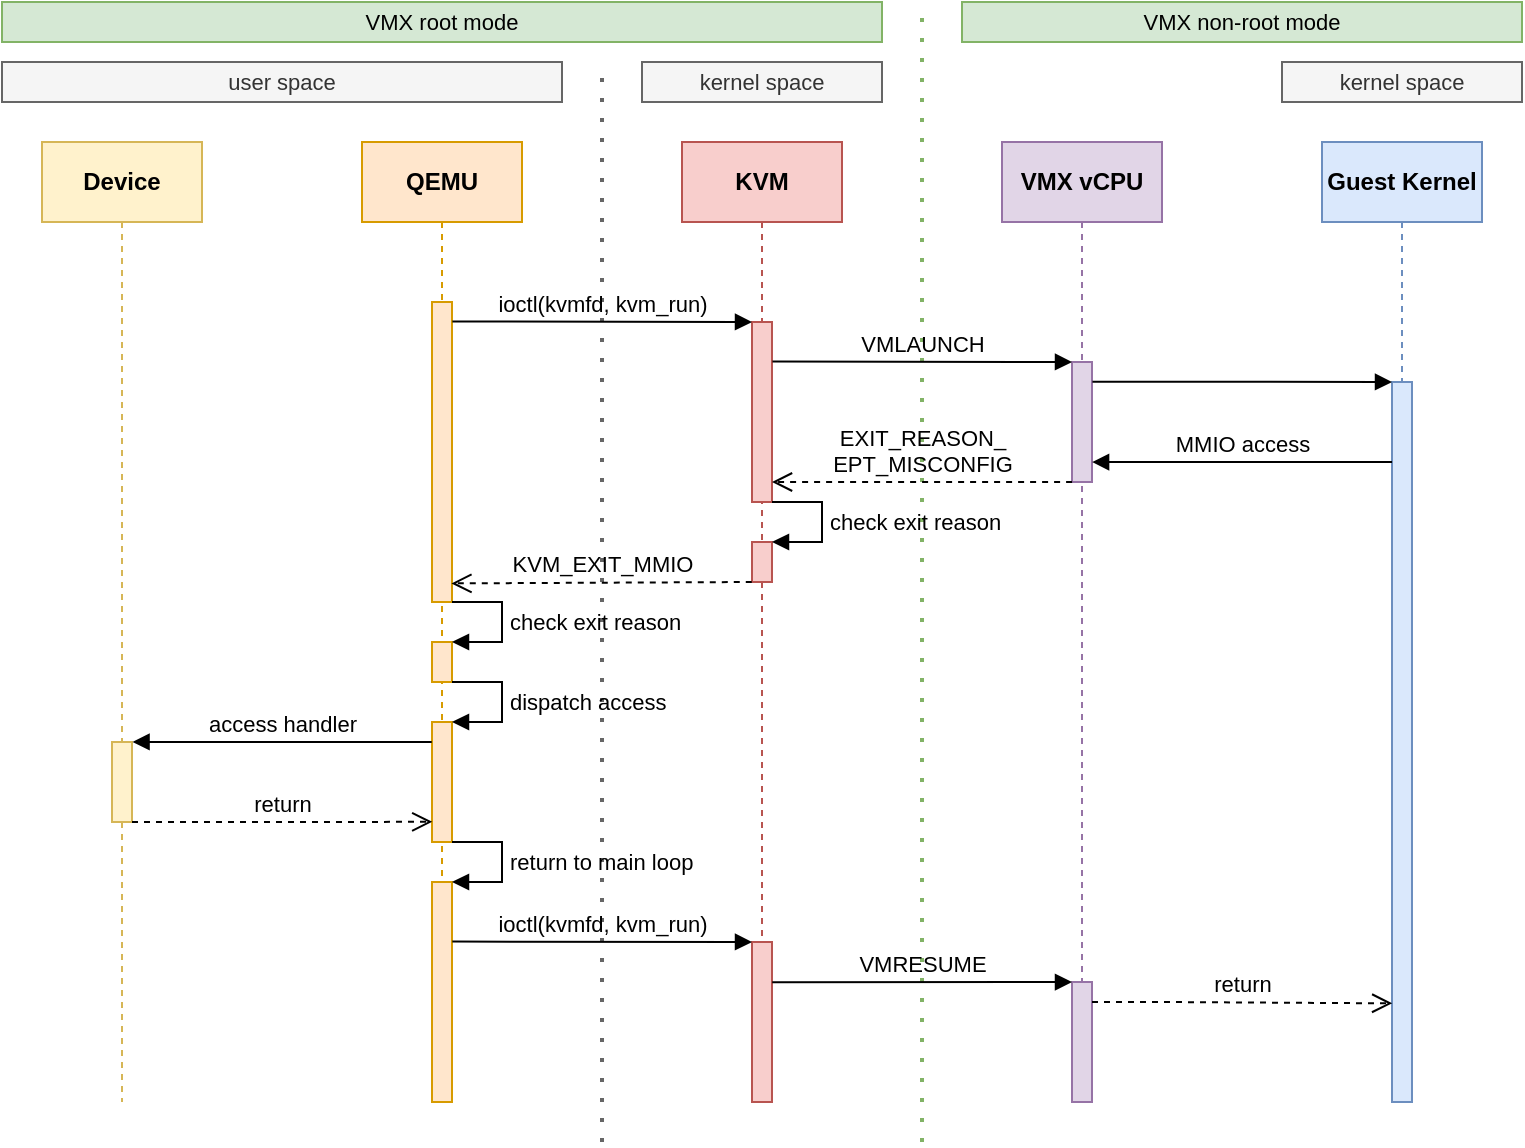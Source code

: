 <mxfile version="20.2.5" type="github" pages="2">
  <diagram name="Current" id="13e1069c-82ec-6db2-03f1-153e76fe0fe0">
    <mxGraphModel dx="981" dy="547" grid="1" gridSize="10" guides="1" tooltips="1" connect="1" arrows="1" fold="1" page="1" pageScale="1" pageWidth="800" pageHeight="600" background="none" math="0" shadow="0">
      <root>
        <mxCell id="0" />
        <mxCell id="1" parent="0" />
        <mxCell id="7liWZKfXtWAV_TBb7iFx-40" value="" style="endArrow=none;html=1;rounded=0;fontSize=11;strokeWidth=2;fillColor=#f5f5f5;strokeColor=#666666;dashed=1;dashPattern=1 4;" parent="1" edge="1">
          <mxGeometry width="50" height="50" relative="1" as="geometry">
            <mxPoint x="320" y="580" as="sourcePoint" />
            <mxPoint x="320" y="40" as="targetPoint" />
          </mxGeometry>
        </mxCell>
        <mxCell id="7liWZKfXtWAV_TBb7iFx-41" value="" style="endArrow=none;html=1;rounded=0;fontSize=11;strokeWidth=2;fillColor=#d5e8d4;strokeColor=#82b366;dashed=1;dashPattern=1 4;" parent="1" edge="1">
          <mxGeometry width="50" height="50" relative="1" as="geometry">
            <mxPoint x="480" y="580" as="sourcePoint" />
            <mxPoint x="480" y="10" as="targetPoint" />
          </mxGeometry>
        </mxCell>
        <mxCell id="cvAyE2h8K9ufWvZSYPs_-1" value="Device" style="shape=umlLifeline;perimeter=lifelinePerimeter;whiteSpace=wrap;html=1;container=1;collapsible=0;recursiveResize=0;outlineConnect=0;fillColor=#fff2cc;strokeColor=#d6b656;fontStyle=1" parent="1" vertex="1">
          <mxGeometry x="40" y="80" width="80" height="480" as="geometry" />
        </mxCell>
        <mxCell id="7liWZKfXtWAV_TBb7iFx-14" value="" style="html=1;points=[];perimeter=orthogonalPerimeter;fontSize=11;fillColor=#fff2cc;strokeColor=#d6b656;labelBackgroundColor=none;" parent="cvAyE2h8K9ufWvZSYPs_-1" vertex="1">
          <mxGeometry x="35" y="300" width="10" height="40" as="geometry" />
        </mxCell>
        <mxCell id="cvAyE2h8K9ufWvZSYPs_-2" value="QEMU" style="shape=umlLifeline;perimeter=lifelinePerimeter;whiteSpace=wrap;html=1;container=1;collapsible=0;recursiveResize=0;outlineConnect=0;fillColor=#ffe6cc;strokeColor=#d79b00;fontStyle=1" parent="1" vertex="1">
          <mxGeometry x="200" y="80" width="80" height="480" as="geometry" />
        </mxCell>
        <mxCell id="7liWZKfXtWAV_TBb7iFx-6" value="" style="html=1;points=[];perimeter=orthogonalPerimeter;fontSize=11;fillColor=#ffe6cc;strokeColor=#d79b00;labelBackgroundColor=none;" parent="cvAyE2h8K9ufWvZSYPs_-2" vertex="1">
          <mxGeometry x="35" y="80" width="10" height="150" as="geometry" />
        </mxCell>
        <mxCell id="7liWZKfXtWAV_TBb7iFx-23" value="" style="html=1;points=[];perimeter=orthogonalPerimeter;fontSize=11;fillColor=#ffe6cc;strokeColor=#d79b00;labelBackgroundColor=none;" parent="cvAyE2h8K9ufWvZSYPs_-2" vertex="1">
          <mxGeometry x="35" y="250" width="10" height="20" as="geometry" />
        </mxCell>
        <mxCell id="7liWZKfXtWAV_TBb7iFx-24" value="check exit reason" style="edgeStyle=orthogonalEdgeStyle;html=1;align=left;spacingLeft=2;endArrow=block;rounded=0;entryX=1;entryY=0;fontSize=11;labelBackgroundColor=none;" parent="cvAyE2h8K9ufWvZSYPs_-2" target="7liWZKfXtWAV_TBb7iFx-23" edge="1">
          <mxGeometry relative="1" as="geometry">
            <mxPoint x="45" y="230" as="sourcePoint" />
            <Array as="points">
              <mxPoint x="70" y="230" />
            </Array>
          </mxGeometry>
        </mxCell>
        <mxCell id="7liWZKfXtWAV_TBb7iFx-25" value="" style="html=1;points=[];perimeter=orthogonalPerimeter;fontSize=11;fillColor=#ffe6cc;strokeColor=#d79b00;labelBackgroundColor=none;" parent="cvAyE2h8K9ufWvZSYPs_-2" vertex="1">
          <mxGeometry x="35" y="290" width="10" height="60" as="geometry" />
        </mxCell>
        <mxCell id="7liWZKfXtWAV_TBb7iFx-26" value="dispatch access" style="edgeStyle=orthogonalEdgeStyle;html=1;align=left;spacingLeft=2;endArrow=block;rounded=0;entryX=1;entryY=0;fontSize=11;labelBackgroundColor=none;" parent="cvAyE2h8K9ufWvZSYPs_-2" target="7liWZKfXtWAV_TBb7iFx-25" edge="1">
          <mxGeometry relative="1" as="geometry">
            <mxPoint x="45" y="270" as="sourcePoint" />
            <Array as="points">
              <mxPoint x="70" y="270" />
            </Array>
          </mxGeometry>
        </mxCell>
        <mxCell id="7liWZKfXtWAV_TBb7iFx-27" value="" style="html=1;points=[];perimeter=orthogonalPerimeter;fontSize=11;fillColor=#ffe6cc;strokeColor=#d79b00;labelBackgroundColor=none;" parent="cvAyE2h8K9ufWvZSYPs_-2" vertex="1">
          <mxGeometry x="35" y="370" width="10" height="110" as="geometry" />
        </mxCell>
        <mxCell id="7liWZKfXtWAV_TBb7iFx-28" value="return to main loop" style="edgeStyle=orthogonalEdgeStyle;html=1;align=left;spacingLeft=2;endArrow=block;rounded=0;entryX=1;entryY=0;fontSize=11;labelBackgroundColor=none;exitX=1.001;exitY=1;exitDx=0;exitDy=0;exitPerimeter=0;" parent="cvAyE2h8K9ufWvZSYPs_-2" target="7liWZKfXtWAV_TBb7iFx-27" edge="1" source="7liWZKfXtWAV_TBb7iFx-25">
          <mxGeometry relative="1" as="geometry">
            <mxPoint x="50" y="350" as="sourcePoint" />
            <Array as="points">
              <mxPoint x="70" y="350" />
              <mxPoint x="70" y="370" />
            </Array>
          </mxGeometry>
        </mxCell>
        <mxCell id="cvAyE2h8K9ufWvZSYPs_-3" value="KVM" style="shape=umlLifeline;perimeter=lifelinePerimeter;whiteSpace=wrap;html=1;container=1;collapsible=0;recursiveResize=0;outlineConnect=0;fillColor=#f8cecc;strokeColor=#b85450;fontStyle=1" parent="1" vertex="1">
          <mxGeometry x="360" y="80" width="80" height="480" as="geometry" />
        </mxCell>
        <mxCell id="cvAyE2h8K9ufWvZSYPs_-9" value="" style="html=1;points=[];perimeter=orthogonalPerimeter;fillColor=#f8cecc;strokeColor=#b85450;labelBackgroundColor=none;" parent="cvAyE2h8K9ufWvZSYPs_-3" vertex="1">
          <mxGeometry x="35" y="90" width="10" height="90" as="geometry" />
        </mxCell>
        <mxCell id="7liWZKfXtWAV_TBb7iFx-19" value="" style="html=1;points=[];perimeter=orthogonalPerimeter;fontSize=11;fillColor=#f8cecc;strokeColor=#b85450;labelBackgroundColor=none;" parent="cvAyE2h8K9ufWvZSYPs_-3" vertex="1">
          <mxGeometry x="35" y="200" width="10" height="20" as="geometry" />
        </mxCell>
        <mxCell id="7liWZKfXtWAV_TBb7iFx-20" value="check exit reason" style="edgeStyle=orthogonalEdgeStyle;html=1;align=left;spacingLeft=2;endArrow=block;rounded=0;entryX=1;entryY=0;fontSize=11;labelBackgroundColor=none;" parent="cvAyE2h8K9ufWvZSYPs_-3" target="7liWZKfXtWAV_TBb7iFx-19" edge="1">
          <mxGeometry relative="1" as="geometry">
            <mxPoint x="45" y="180" as="sourcePoint" />
            <Array as="points">
              <mxPoint x="70" y="180" />
            </Array>
          </mxGeometry>
        </mxCell>
        <mxCell id="7liWZKfXtWAV_TBb7iFx-29" value="" style="html=1;points=[];perimeter=orthogonalPerimeter;fontSize=11;fillColor=#f8cecc;strokeColor=#b85450;labelBackgroundColor=none;" parent="cvAyE2h8K9ufWvZSYPs_-3" vertex="1">
          <mxGeometry x="35" y="400" width="10" height="80" as="geometry" />
        </mxCell>
        <mxCell id="cvAyE2h8K9ufWvZSYPs_-4" value="Guest Kernel" style="shape=umlLifeline;perimeter=lifelinePerimeter;whiteSpace=wrap;html=1;container=1;collapsible=0;recursiveResize=0;outlineConnect=0;fillColor=#dae8fc;strokeColor=#6c8ebf;fontStyle=1" parent="1" vertex="1">
          <mxGeometry x="680" y="80" width="80" height="480" as="geometry" />
        </mxCell>
        <mxCell id="7liWZKfXtWAV_TBb7iFx-1" value="" style="html=1;points=[];perimeter=orthogonalPerimeter;fontSize=11;fillColor=#dae8fc;strokeColor=#6c8ebf;labelBackgroundColor=none;" parent="cvAyE2h8K9ufWvZSYPs_-4" vertex="1">
          <mxGeometry x="35" y="120" width="10" height="360" as="geometry" />
        </mxCell>
        <mxCell id="cvAyE2h8K9ufWvZSYPs_-10" value="&lt;span style=&quot;&quot;&gt;ioctl(kvmfd, kvm_run)&lt;/span&gt;" style="html=1;verticalAlign=bottom;endArrow=block;entryX=0;entryY=0;rounded=0;labelBackgroundColor=none;exitX=1.02;exitY=0.065;exitDx=0;exitDy=0;exitPerimeter=0;" parent="1" source="7liWZKfXtWAV_TBb7iFx-6" target="cvAyE2h8K9ufWvZSYPs_-9" edge="1">
          <mxGeometry relative="1" as="geometry">
            <mxPoint x="250" y="160" as="sourcePoint" />
          </mxGeometry>
        </mxCell>
        <mxCell id="cvAyE2h8K9ufWvZSYPs_-11" value="KVM_EXIT_MMIO" style="html=1;verticalAlign=bottom;endArrow=open;dashed=1;endSize=8;exitX=-0.011;exitY=1;rounded=0;exitDx=0;exitDy=0;exitPerimeter=0;entryX=0.971;entryY=0.938;entryDx=0;entryDy=0;entryPerimeter=0;labelBackgroundColor=none;" parent="1" source="7liWZKfXtWAV_TBb7iFx-19" target="7liWZKfXtWAV_TBb7iFx-6" edge="1">
          <mxGeometry relative="1" as="geometry">
            <mxPoint x="250" y="300" as="targetPoint" />
            <Array as="points" />
          </mxGeometry>
        </mxCell>
        <mxCell id="cvAyE2h8K9ufWvZSYPs_-17" value="VMX vCPU" style="shape=umlLifeline;perimeter=lifelinePerimeter;whiteSpace=wrap;html=1;container=1;collapsible=0;recursiveResize=0;outlineConnect=0;fillColor=#e1d5e7;strokeColor=#9673a6;fontStyle=1" parent="1" vertex="1">
          <mxGeometry x="520" y="80" width="80" height="480" as="geometry" />
        </mxCell>
        <mxCell id="cvAyE2h8K9ufWvZSYPs_-19" value="" style="html=1;points=[];perimeter=orthogonalPerimeter;fillColor=#e1d5e7;strokeColor=#9673a6;labelBackgroundColor=none;" parent="cvAyE2h8K9ufWvZSYPs_-17" vertex="1">
          <mxGeometry x="35" y="110" width="10" height="60" as="geometry" />
        </mxCell>
        <mxCell id="7liWZKfXtWAV_TBb7iFx-35" value="" style="html=1;points=[];perimeter=orthogonalPerimeter;fontSize=11;fillColor=#e1d5e7;strokeColor=#9673a6;labelBackgroundColor=none;" parent="cvAyE2h8K9ufWvZSYPs_-17" vertex="1">
          <mxGeometry x="35" y="420" width="10" height="60" as="geometry" />
        </mxCell>
        <mxCell id="cvAyE2h8K9ufWvZSYPs_-20" value="VMLAUNCH" style="html=1;verticalAlign=bottom;endArrow=block;entryX=0;entryY=0;rounded=0;exitX=1.021;exitY=0.219;exitDx=0;exitDy=0;exitPerimeter=0;labelBackgroundColor=none;" parent="1" source="cvAyE2h8K9ufWvZSYPs_-9" target="cvAyE2h8K9ufWvZSYPs_-19" edge="1">
          <mxGeometry relative="1" as="geometry">
            <mxPoint x="410" y="180" as="sourcePoint" />
          </mxGeometry>
        </mxCell>
        <mxCell id="cvAyE2h8K9ufWvZSYPs_-21" value="&lt;div&gt;&lt;font style=&quot;font-size: 11px;&quot;&gt;EXIT_REASON_&lt;/font&gt;&lt;/div&gt;&lt;div&gt;&lt;font style=&quot;font-size: 11px;&quot;&gt;EPT_MISCONFIG&lt;/font&gt;&lt;/div&gt;" style="html=1;verticalAlign=bottom;endArrow=open;dashed=1;endSize=8;rounded=0;exitX=0.005;exitY=1;exitDx=0;exitDy=0;exitPerimeter=0;labelBackgroundColor=none;" parent="1" source="cvAyE2h8K9ufWvZSYPs_-19" target="cvAyE2h8K9ufWvZSYPs_-9" edge="1">
          <mxGeometry relative="1" as="geometry">
            <mxPoint x="440" y="256" as="targetPoint" />
            <mxPoint x="560" y="260" as="sourcePoint" />
            <Array as="points" />
          </mxGeometry>
        </mxCell>
        <mxCell id="7liWZKfXtWAV_TBb7iFx-2" value="" style="html=1;verticalAlign=bottom;endArrow=block;entryX=0;entryY=0;rounded=0;fontSize=11;exitX=1.021;exitY=0.164;exitDx=0;exitDy=0;exitPerimeter=0;labelBackgroundColor=none;" parent="1" source="cvAyE2h8K9ufWvZSYPs_-19" target="7liWZKfXtWAV_TBb7iFx-1" edge="1">
          <mxGeometry relative="1" as="geometry">
            <mxPoint x="590" y="195.0" as="sourcePoint" />
          </mxGeometry>
        </mxCell>
        <mxCell id="7liWZKfXtWAV_TBb7iFx-5" value="MMIO access" style="html=1;verticalAlign=bottom;endArrow=block;rounded=0;fontSize=11;exitX=0.002;exitY=0.111;exitDx=0;exitDy=0;exitPerimeter=0;entryX=1.005;entryY=0.834;entryDx=0;entryDy=0;entryPerimeter=0;labelBackgroundColor=none;" parent="1" edge="1" target="cvAyE2h8K9ufWvZSYPs_-19" source="7liWZKfXtWAV_TBb7iFx-1">
          <mxGeometry width="80" relative="1" as="geometry">
            <mxPoint x="710" y="240" as="sourcePoint" />
            <mxPoint x="570" y="240" as="targetPoint" />
          </mxGeometry>
        </mxCell>
        <mxCell id="7liWZKfXtWAV_TBb7iFx-15" value="access handler" style="html=1;verticalAlign=bottom;endArrow=block;rounded=0;fontSize=11;entryX=1.028;entryY=-0.001;entryDx=0;entryDy=0;entryPerimeter=0;labelBackgroundColor=none;exitX=-0.012;exitY=0.166;exitDx=0;exitDy=0;exitPerimeter=0;" parent="1" source="7liWZKfXtWAV_TBb7iFx-25" target="7liWZKfXtWAV_TBb7iFx-14" edge="1">
          <mxGeometry relative="1" as="geometry">
            <mxPoint x="169.5" y="340.0" as="sourcePoint" />
            <mxPoint x="90" y="360" as="targetPoint" />
          </mxGeometry>
        </mxCell>
        <mxCell id="7liWZKfXtWAV_TBb7iFx-16" value="return" style="html=1;verticalAlign=bottom;endArrow=open;dashed=1;endSize=8;rounded=0;fontSize=11;entryX=0.015;entryY=0.832;entryDx=0;entryDy=0;entryPerimeter=0;labelBackgroundColor=none;" parent="1" source="7liWZKfXtWAV_TBb7iFx-14" target="7liWZKfXtWAV_TBb7iFx-25" edge="1">
          <mxGeometry relative="1" as="geometry">
            <mxPoint x="169.5" y="416" as="targetPoint" />
            <mxPoint x="80" y="440" as="sourcePoint" />
            <Array as="points">
              <mxPoint x="140" y="420" />
            </Array>
          </mxGeometry>
        </mxCell>
        <mxCell id="7liWZKfXtWAV_TBb7iFx-30" value="ioctl(kvmfd, kvm_run)" style="html=1;verticalAlign=bottom;endArrow=block;entryX=0;entryY=0;rounded=0;fontSize=11;exitX=1.016;exitY=0.271;exitDx=0;exitDy=0;exitPerimeter=0;labelBackgroundColor=none;" parent="1" target="7liWZKfXtWAV_TBb7iFx-29" edge="1" source="7liWZKfXtWAV_TBb7iFx-27">
          <mxGeometry relative="1" as="geometry">
            <mxPoint x="240" y="480" as="sourcePoint" />
          </mxGeometry>
        </mxCell>
        <mxCell id="7liWZKfXtWAV_TBb7iFx-36" value="VMRESUME" style="html=1;verticalAlign=bottom;endArrow=block;entryX=0;entryY=0;rounded=0;fontSize=11;exitX=1.01;exitY=0.251;exitDx=0;exitDy=0;exitPerimeter=0;labelBackgroundColor=none;" parent="1" source="7liWZKfXtWAV_TBb7iFx-29" target="7liWZKfXtWAV_TBb7iFx-35" edge="1">
          <mxGeometry relative="1" as="geometry">
            <mxPoint x="435" y="500" as="sourcePoint" />
          </mxGeometry>
        </mxCell>
        <mxCell id="7liWZKfXtWAV_TBb7iFx-39" value="return" style="html=1;verticalAlign=bottom;endArrow=open;dashed=1;endSize=8;rounded=0;fontSize=11;entryX=0.011;entryY=0.863;entryDx=0;entryDy=0;entryPerimeter=0;labelBackgroundColor=none;" parent="1" source="7liWZKfXtWAV_TBb7iFx-35" target="7liWZKfXtWAV_TBb7iFx-1" edge="1">
          <mxGeometry relative="1" as="geometry">
            <mxPoint x="550" y="380" as="sourcePoint" />
            <mxPoint x="470" y="380" as="targetPoint" />
            <Array as="points">
              <mxPoint x="600" y="510" />
            </Array>
          </mxGeometry>
        </mxCell>
        <mxCell id="7liWZKfXtWAV_TBb7iFx-42" value="VMX root mode" style="text;html=1;align=center;verticalAlign=middle;whiteSpace=wrap;rounded=0;fontSize=11;fillColor=#d5e8d4;strokeColor=#82b366;" parent="1" vertex="1">
          <mxGeometry x="20" y="10" width="440" height="20" as="geometry" />
        </mxCell>
        <mxCell id="7liWZKfXtWAV_TBb7iFx-43" value="VMX non-root mode" style="text;html=1;align=center;verticalAlign=middle;whiteSpace=wrap;rounded=0;fontSize=11;fillColor=#d5e8d4;strokeColor=#82b366;" parent="1" vertex="1">
          <mxGeometry x="500" y="10" width="280" height="20" as="geometry" />
        </mxCell>
        <mxCell id="7liWZKfXtWAV_TBb7iFx-44" value="user space" style="text;html=1;align=center;verticalAlign=middle;whiteSpace=wrap;rounded=0;fontSize=11;fillColor=#f5f5f5;strokeColor=#666666;fontColor=#333333;" parent="1" vertex="1">
          <mxGeometry x="20" y="40" width="280" height="20" as="geometry" />
        </mxCell>
        <mxCell id="7liWZKfXtWAV_TBb7iFx-45" value="kernel space" style="text;html=1;align=center;verticalAlign=middle;whiteSpace=wrap;rounded=0;fontSize=11;fillColor=#f5f5f5;strokeColor=#666666;fontColor=#333333;" parent="1" vertex="1">
          <mxGeometry x="340" y="40" width="120" height="20" as="geometry" />
        </mxCell>
        <mxCell id="7liWZKfXtWAV_TBb7iFx-46" value="kernel space" style="text;html=1;align=center;verticalAlign=middle;whiteSpace=wrap;rounded=0;fontSize=11;fillColor=#f5f5f5;strokeColor=#666666;fontColor=#333333;" parent="1" vertex="1">
          <mxGeometry x="660" y="40" width="120" height="20" as="geometry" />
        </mxCell>
      </root>
    </mxGraphModel>
  </diagram>
  <diagram name="Proposal" id="7KdLcaCTAkGhm8xhxWDB">
    <mxGraphModel dx="981" dy="547" grid="1" gridSize="10" guides="1" tooltips="1" connect="1" arrows="1" fold="1" page="1" pageScale="1" pageWidth="800" pageHeight="520" background="none" math="0" shadow="0">
      <root>
        <mxCell id="JmShpr8QuKPJKc7JA3WV-0" />
        <mxCell id="JmShpr8QuKPJKc7JA3WV-1" parent="JmShpr8QuKPJKc7JA3WV-0" />
        <mxCell id="JmShpr8QuKPJKc7JA3WV-2" value="" style="endArrow=none;html=1;rounded=0;fontSize=11;strokeWidth=2;fillColor=#f5f5f5;strokeColor=#666666;dashed=1;" edge="1" parent="JmShpr8QuKPJKc7JA3WV-1">
          <mxGeometry width="50" height="50" relative="1" as="geometry">
            <mxPoint x="320" y="500" as="sourcePoint" />
            <mxPoint x="320" y="40" as="targetPoint" />
          </mxGeometry>
        </mxCell>
        <mxCell id="JmShpr8QuKPJKc7JA3WV-34" value="" style="endArrow=none;html=1;rounded=0;fontSize=11;strokeWidth=2;fillColor=#d5e8d4;strokeColor=#82b366;dashed=1;" edge="1" parent="JmShpr8QuKPJKc7JA3WV-1">
          <mxGeometry width="50" height="50" relative="1" as="geometry">
            <mxPoint x="480" y="500" as="sourcePoint" />
            <mxPoint x="480" y="20" as="targetPoint" />
          </mxGeometry>
        </mxCell>
        <mxCell id="JmShpr8QuKPJKc7JA3WV-3" value="Device" style="shape=umlLifeline;perimeter=lifelinePerimeter;whiteSpace=wrap;html=1;container=1;collapsible=0;recursiveResize=0;outlineConnect=0;fillColor=#fff2cc;strokeColor=#d6b656;fontStyle=1" vertex="1" parent="JmShpr8QuKPJKc7JA3WV-1">
          <mxGeometry x="40" y="80" width="80" height="400" as="geometry" />
        </mxCell>
        <mxCell id="JmShpr8QuKPJKc7JA3WV-4" value="" style="html=1;points=[];perimeter=orthogonalPerimeter;fontSize=11;fillColor=#fff2cc;strokeColor=#d6b656;labelBackgroundColor=none;" vertex="1" parent="JmShpr8QuKPJKc7JA3WV-3">
          <mxGeometry x="35" y="250" width="10" height="40" as="geometry" />
        </mxCell>
        <mxCell id="JmShpr8QuKPJKc7JA3WV-5" value="QEMU" style="shape=umlLifeline;perimeter=lifelinePerimeter;whiteSpace=wrap;html=1;container=1;collapsible=0;recursiveResize=0;outlineConnect=0;fillColor=#ffe6cc;strokeColor=#d79b00;fontStyle=1" vertex="1" parent="JmShpr8QuKPJKc7JA3WV-1">
          <mxGeometry x="200" y="80" width="80" height="400" as="geometry" />
        </mxCell>
        <mxCell id="JmShpr8QuKPJKc7JA3WV-6" value="" style="html=1;points=[];perimeter=orthogonalPerimeter;fontSize=11;fillColor=#ffe6cc;strokeColor=#d79b00;labelBackgroundColor=none;" vertex="1" parent="JmShpr8QuKPJKc7JA3WV-5">
          <mxGeometry x="35" y="80" width="10" height="320" as="geometry" />
        </mxCell>
        <mxCell id="JmShpr8QuKPJKc7JA3WV-13" value="KVM" style="shape=umlLifeline;perimeter=lifelinePerimeter;whiteSpace=wrap;html=1;container=1;collapsible=0;recursiveResize=0;outlineConnect=0;fillColor=#f8cecc;strokeColor=#b85450;fontStyle=1" vertex="1" parent="JmShpr8QuKPJKc7JA3WV-1">
          <mxGeometry x="360" y="80" width="80" height="400" as="geometry" />
        </mxCell>
        <mxCell id="JmShpr8QuKPJKc7JA3WV-14" value="" style="html=1;points=[];perimeter=orthogonalPerimeter;fillColor=#f8cecc;strokeColor=#b85450;labelBackgroundColor=none;" vertex="1" parent="JmShpr8QuKPJKc7JA3WV-13">
          <mxGeometry x="35" y="90" width="10" height="90" as="geometry" />
        </mxCell>
        <mxCell id="JmShpr8QuKPJKc7JA3WV-15" value="" style="html=1;points=[];perimeter=orthogonalPerimeter;fontSize=11;fillColor=#f8cecc;strokeColor=#b85450;labelBackgroundColor=none;" vertex="1" parent="JmShpr8QuKPJKc7JA3WV-13">
          <mxGeometry x="35" y="200" width="10" height="20" as="geometry" />
        </mxCell>
        <mxCell id="JmShpr8QuKPJKc7JA3WV-16" value="check exit reason" style="edgeStyle=orthogonalEdgeStyle;html=1;align=left;spacingLeft=2;endArrow=block;rounded=0;entryX=1;entryY=0;fontSize=11;labelBackgroundColor=none;exitX=0.984;exitY=1;exitDx=0;exitDy=0;exitPerimeter=0;" edge="1" parent="JmShpr8QuKPJKc7JA3WV-13" target="JmShpr8QuKPJKc7JA3WV-15" source="JmShpr8QuKPJKc7JA3WV-14">
          <mxGeometry relative="1" as="geometry">
            <mxPoint x="40" y="180" as="sourcePoint" />
            <Array as="points">
              <mxPoint x="70" y="180" />
              <mxPoint x="70" y="200" />
            </Array>
          </mxGeometry>
        </mxCell>
        <mxCell id="JmShpr8QuKPJKc7JA3WV-17" value="" style="html=1;points=[];perimeter=orthogonalPerimeter;fontSize=11;fillColor=#f8cecc;strokeColor=#b85450;labelBackgroundColor=none;" vertex="1" parent="JmShpr8QuKPJKc7JA3WV-13">
          <mxGeometry x="35" y="320" width="10" height="80" as="geometry" />
        </mxCell>
        <mxCell id="JmShpr8QuKPJKc7JA3WV-9" value="" style="html=1;points=[];perimeter=orthogonalPerimeter;fontSize=11;fillColor=#f8cecc;strokeColor=#b85450;labelBackgroundColor=none;" vertex="1" parent="JmShpr8QuKPJKc7JA3WV-13">
          <mxGeometry x="35" y="240" width="10" height="60" as="geometry" />
        </mxCell>
        <mxCell id="JmShpr8QuKPJKc7JA3WV-10" value="dispatch access" style="edgeStyle=orthogonalEdgeStyle;html=1;align=left;spacingLeft=2;endArrow=block;rounded=0;entryX=1;entryY=0;fontSize=11;labelBackgroundColor=none;" edge="1" parent="JmShpr8QuKPJKc7JA3WV-13" target="JmShpr8QuKPJKc7JA3WV-9" source="JmShpr8QuKPJKc7JA3WV-15">
          <mxGeometry relative="1" as="geometry">
            <mxPoint x="-120" y="270" as="sourcePoint" />
            <Array as="points">
              <mxPoint x="70" y="220" />
              <mxPoint x="70" y="240" />
            </Array>
          </mxGeometry>
        </mxCell>
        <mxCell id="JmShpr8QuKPJKc7JA3WV-12" value="return to main loop" style="edgeStyle=orthogonalEdgeStyle;html=1;align=left;spacingLeft=2;endArrow=block;rounded=0;fontSize=11;entryX=0.993;entryY=0.001;entryDx=0;entryDy=0;entryPerimeter=0;labelBackgroundColor=none;exitX=0.999;exitY=1;exitDx=0;exitDy=0;exitPerimeter=0;" edge="1" parent="JmShpr8QuKPJKc7JA3WV-13" target="JmShpr8QuKPJKc7JA3WV-17" source="JmShpr8QuKPJKc7JA3WV-9">
          <mxGeometry relative="1" as="geometry">
            <mxPoint x="50" y="300" as="sourcePoint" />
            <Array as="points">
              <mxPoint x="70" y="300" />
              <mxPoint x="70" y="320" />
              <mxPoint x="50" y="320" />
            </Array>
            <mxPoint x="130" y="350" as="targetPoint" />
          </mxGeometry>
        </mxCell>
        <mxCell id="JmShpr8QuKPJKc7JA3WV-18" value="Guest Kernel" style="shape=umlLifeline;perimeter=lifelinePerimeter;whiteSpace=wrap;html=1;container=1;collapsible=0;recursiveResize=0;outlineConnect=0;fillColor=#dae8fc;strokeColor=#6c8ebf;fontStyle=1" vertex="1" parent="JmShpr8QuKPJKc7JA3WV-1">
          <mxGeometry x="680" y="80" width="80" height="400" as="geometry" />
        </mxCell>
        <mxCell id="JmShpr8QuKPJKc7JA3WV-19" value="" style="html=1;points=[];perimeter=orthogonalPerimeter;fontSize=11;fillColor=#dae8fc;strokeColor=#6c8ebf;labelBackgroundColor=none;" vertex="1" parent="JmShpr8QuKPJKc7JA3WV-18">
          <mxGeometry x="35" y="120" width="10" height="280" as="geometry" />
        </mxCell>
        <mxCell id="JmShpr8QuKPJKc7JA3WV-20" value="&lt;span style=&quot;&quot;&gt;ioctl(kvmfd, kvm_run)&lt;/span&gt;" style="html=1;verticalAlign=bottom;endArrow=block;entryX=0;entryY=0;rounded=0;labelBackgroundColor=none;exitX=1.024;exitY=0.03;exitDx=0;exitDy=0;exitPerimeter=0;" edge="1" parent="JmShpr8QuKPJKc7JA3WV-1" source="JmShpr8QuKPJKc7JA3WV-6" target="JmShpr8QuKPJKc7JA3WV-14">
          <mxGeometry relative="1" as="geometry">
            <mxPoint x="279.997" y="180.0" as="sourcePoint" />
          </mxGeometry>
        </mxCell>
        <mxCell id="JmShpr8QuKPJKc7JA3WV-22" value="VMX vCPU" style="shape=umlLifeline;perimeter=lifelinePerimeter;whiteSpace=wrap;html=1;container=1;collapsible=0;recursiveResize=0;outlineConnect=0;fillColor=#e1d5e7;strokeColor=#9673a6;fontStyle=1" vertex="1" parent="JmShpr8QuKPJKc7JA3WV-1">
          <mxGeometry x="520" y="80" width="80" height="400" as="geometry" />
        </mxCell>
        <mxCell id="JmShpr8QuKPJKc7JA3WV-23" value="" style="html=1;points=[];perimeter=orthogonalPerimeter;fillColor=#e1d5e7;strokeColor=#9673a6;labelBackgroundColor=none;" vertex="1" parent="JmShpr8QuKPJKc7JA3WV-22">
          <mxGeometry x="35" y="110" width="10" height="60" as="geometry" />
        </mxCell>
        <mxCell id="JmShpr8QuKPJKc7JA3WV-24" value="" style="html=1;points=[];perimeter=orthogonalPerimeter;fontSize=11;fillColor=#e1d5e7;strokeColor=#9673a6;labelBackgroundColor=none;" vertex="1" parent="JmShpr8QuKPJKc7JA3WV-22">
          <mxGeometry x="35" y="340" width="10" height="60" as="geometry" />
        </mxCell>
        <mxCell id="JmShpr8QuKPJKc7JA3WV-25" value="VMLAUNCH" style="html=1;verticalAlign=bottom;endArrow=block;entryX=0;entryY=0;rounded=0;labelBackgroundColor=none;exitX=0.994;exitY=0.22;exitDx=0;exitDy=0;exitPerimeter=0;" edge="1" parent="JmShpr8QuKPJKc7JA3WV-1" source="JmShpr8QuKPJKc7JA3WV-14" target="JmShpr8QuKPJKc7JA3WV-23">
          <mxGeometry relative="1" as="geometry">
            <mxPoint x="440" y="180" as="sourcePoint" />
          </mxGeometry>
        </mxCell>
        <mxCell id="JmShpr8QuKPJKc7JA3WV-26" value="&lt;div&gt;&lt;font style=&quot;font-size: 11px;&quot;&gt;EXIT_REASON_&lt;/font&gt;&lt;/div&gt;&lt;div&gt;&lt;font style=&quot;font-size: 11px;&quot;&gt;EPT_MISCONFIG&lt;/font&gt;&lt;/div&gt;" style="html=1;verticalAlign=bottom;endArrow=open;dashed=1;endSize=8;rounded=0;exitX=0.004;exitY=1;exitDx=0;exitDy=0;exitPerimeter=0;labelBackgroundColor=none;" edge="1" parent="JmShpr8QuKPJKc7JA3WV-1" source="JmShpr8QuKPJKc7JA3WV-23" target="JmShpr8QuKPJKc7JA3WV-14">
          <mxGeometry relative="1" as="geometry">
            <mxPoint x="440" y="256" as="targetPoint" />
            <mxPoint x="560" y="260" as="sourcePoint" />
            <Array as="points" />
          </mxGeometry>
        </mxCell>
        <mxCell id="JmShpr8QuKPJKc7JA3WV-27" value="" style="html=1;verticalAlign=bottom;endArrow=block;entryX=0;entryY=0;rounded=0;fontSize=11;labelBackgroundColor=none;exitX=0.984;exitY=0.167;exitDx=0;exitDy=0;exitPerimeter=0;" edge="1" parent="JmShpr8QuKPJKc7JA3WV-1" source="JmShpr8QuKPJKc7JA3WV-23" target="JmShpr8QuKPJKc7JA3WV-19">
          <mxGeometry relative="1" as="geometry">
            <mxPoint x="590" y="195.0" as="sourcePoint" />
          </mxGeometry>
        </mxCell>
        <mxCell id="JmShpr8QuKPJKc7JA3WV-28" value="MMIO access" style="html=1;verticalAlign=bottom;endArrow=block;rounded=0;fontSize=11;labelBackgroundColor=none;exitX=-0.017;exitY=0.143;exitDx=0;exitDy=0;exitPerimeter=0;entryX=1.009;entryY=0.832;entryDx=0;entryDy=0;entryPerimeter=0;" edge="1" parent="JmShpr8QuKPJKc7JA3WV-1" source="JmShpr8QuKPJKc7JA3WV-19" target="JmShpr8QuKPJKc7JA3WV-23">
          <mxGeometry width="80" relative="1" as="geometry">
            <mxPoint x="720" y="240" as="sourcePoint" />
            <mxPoint x="570" y="240" as="targetPoint" />
          </mxGeometry>
        </mxCell>
        <mxCell id="JmShpr8QuKPJKc7JA3WV-29" value="access handler" style="html=1;verticalAlign=bottom;endArrow=block;rounded=0;fontSize=11;entryX=1.028;entryY=-0.001;entryDx=0;entryDy=0;entryPerimeter=0;labelBackgroundColor=none;exitX=-0.015;exitY=0.166;exitDx=0;exitDy=0;exitPerimeter=0;" edge="1" parent="JmShpr8QuKPJKc7JA3WV-1" source="JmShpr8QuKPJKc7JA3WV-9" target="JmShpr8QuKPJKc7JA3WV-4">
          <mxGeometry relative="1" as="geometry">
            <mxPoint x="390" y="330" as="sourcePoint" />
            <mxPoint x="90" y="360" as="targetPoint" />
          </mxGeometry>
        </mxCell>
        <mxCell id="JmShpr8QuKPJKc7JA3WV-30" value="return" style="html=1;verticalAlign=bottom;endArrow=open;dashed=1;endSize=8;rounded=0;fontSize=11;entryX=0.017;entryY=0.842;entryDx=0;entryDy=0;entryPerimeter=0;labelBackgroundColor=none;" edge="1" parent="JmShpr8QuKPJKc7JA3WV-1" source="JmShpr8QuKPJKc7JA3WV-4" target="JmShpr8QuKPJKc7JA3WV-9">
          <mxGeometry relative="1" as="geometry">
            <mxPoint x="169.5" y="416" as="targetPoint" />
            <mxPoint x="80" y="440" as="sourcePoint" />
            <Array as="points">
              <mxPoint x="140" y="370" />
            </Array>
          </mxGeometry>
        </mxCell>
        <mxCell id="JmShpr8QuKPJKc7JA3WV-32" value="VMRESUME" style="html=1;verticalAlign=bottom;endArrow=block;entryX=0;entryY=0;rounded=0;fontSize=11;exitX=0.984;exitY=0.249;exitDx=0;exitDy=0;exitPerimeter=0;labelBackgroundColor=none;" edge="1" parent="JmShpr8QuKPJKc7JA3WV-1" source="JmShpr8QuKPJKc7JA3WV-17" target="JmShpr8QuKPJKc7JA3WV-24">
          <mxGeometry relative="1" as="geometry">
            <mxPoint x="435" y="500" as="sourcePoint" />
          </mxGeometry>
        </mxCell>
        <mxCell id="JmShpr8QuKPJKc7JA3WV-33" value="return" style="html=1;verticalAlign=bottom;endArrow=open;dashed=1;endSize=8;rounded=0;fontSize=11;labelBackgroundColor=none;exitX=0.998;exitY=0.167;exitDx=0;exitDy=0;exitPerimeter=0;entryX=-0.009;entryY=0.821;entryDx=0;entryDy=0;entryPerimeter=0;" edge="1" parent="JmShpr8QuKPJKc7JA3WV-1" source="JmShpr8QuKPJKc7JA3WV-24" target="JmShpr8QuKPJKc7JA3WV-19">
          <mxGeometry relative="1" as="geometry">
            <mxPoint x="570" y="430" as="sourcePoint" />
            <mxPoint x="470" y="380" as="targetPoint" />
            <Array as="points">
              <mxPoint x="600" y="430" />
            </Array>
          </mxGeometry>
        </mxCell>
        <mxCell id="JmShpr8QuKPJKc7JA3WV-35" value="VMX root mode" style="text;html=1;align=center;verticalAlign=middle;whiteSpace=wrap;rounded=0;fontSize=11;fillColor=#d5e8d4;strokeColor=#82b366;" vertex="1" parent="JmShpr8QuKPJKc7JA3WV-1">
          <mxGeometry x="20" y="10" width="440" height="20" as="geometry" />
        </mxCell>
        <mxCell id="JmShpr8QuKPJKc7JA3WV-36" value="VMX non-root mode" style="text;html=1;align=center;verticalAlign=middle;whiteSpace=wrap;rounded=0;fontSize=11;fillColor=#d5e8d4;strokeColor=#82b366;" vertex="1" parent="JmShpr8QuKPJKc7JA3WV-1">
          <mxGeometry x="500" y="10" width="280" height="20" as="geometry" />
        </mxCell>
        <mxCell id="JmShpr8QuKPJKc7JA3WV-37" value="user space" style="text;html=1;align=center;verticalAlign=middle;whiteSpace=wrap;rounded=0;fontSize=11;fillColor=#f5f5f5;strokeColor=#666666;fontColor=#333333;" vertex="1" parent="JmShpr8QuKPJKc7JA3WV-1">
          <mxGeometry x="20" y="40" width="280" height="20" as="geometry" />
        </mxCell>
        <mxCell id="JmShpr8QuKPJKc7JA3WV-38" value="kernel space" style="text;html=1;align=center;verticalAlign=middle;whiteSpace=wrap;rounded=0;fontSize=11;fillColor=#f5f5f5;strokeColor=#666666;fontColor=#333333;" vertex="1" parent="JmShpr8QuKPJKc7JA3WV-1">
          <mxGeometry x="340" y="40" width="120" height="20" as="geometry" />
        </mxCell>
        <mxCell id="JmShpr8QuKPJKc7JA3WV-39" value="kernel space" style="text;html=1;align=center;verticalAlign=middle;whiteSpace=wrap;rounded=0;fontSize=11;fillColor=#f5f5f5;strokeColor=#666666;fontColor=#333333;" vertex="1" parent="JmShpr8QuKPJKc7JA3WV-1">
          <mxGeometry x="660" y="40" width="120" height="20" as="geometry" />
        </mxCell>
      </root>
    </mxGraphModel>
  </diagram>
</mxfile>
